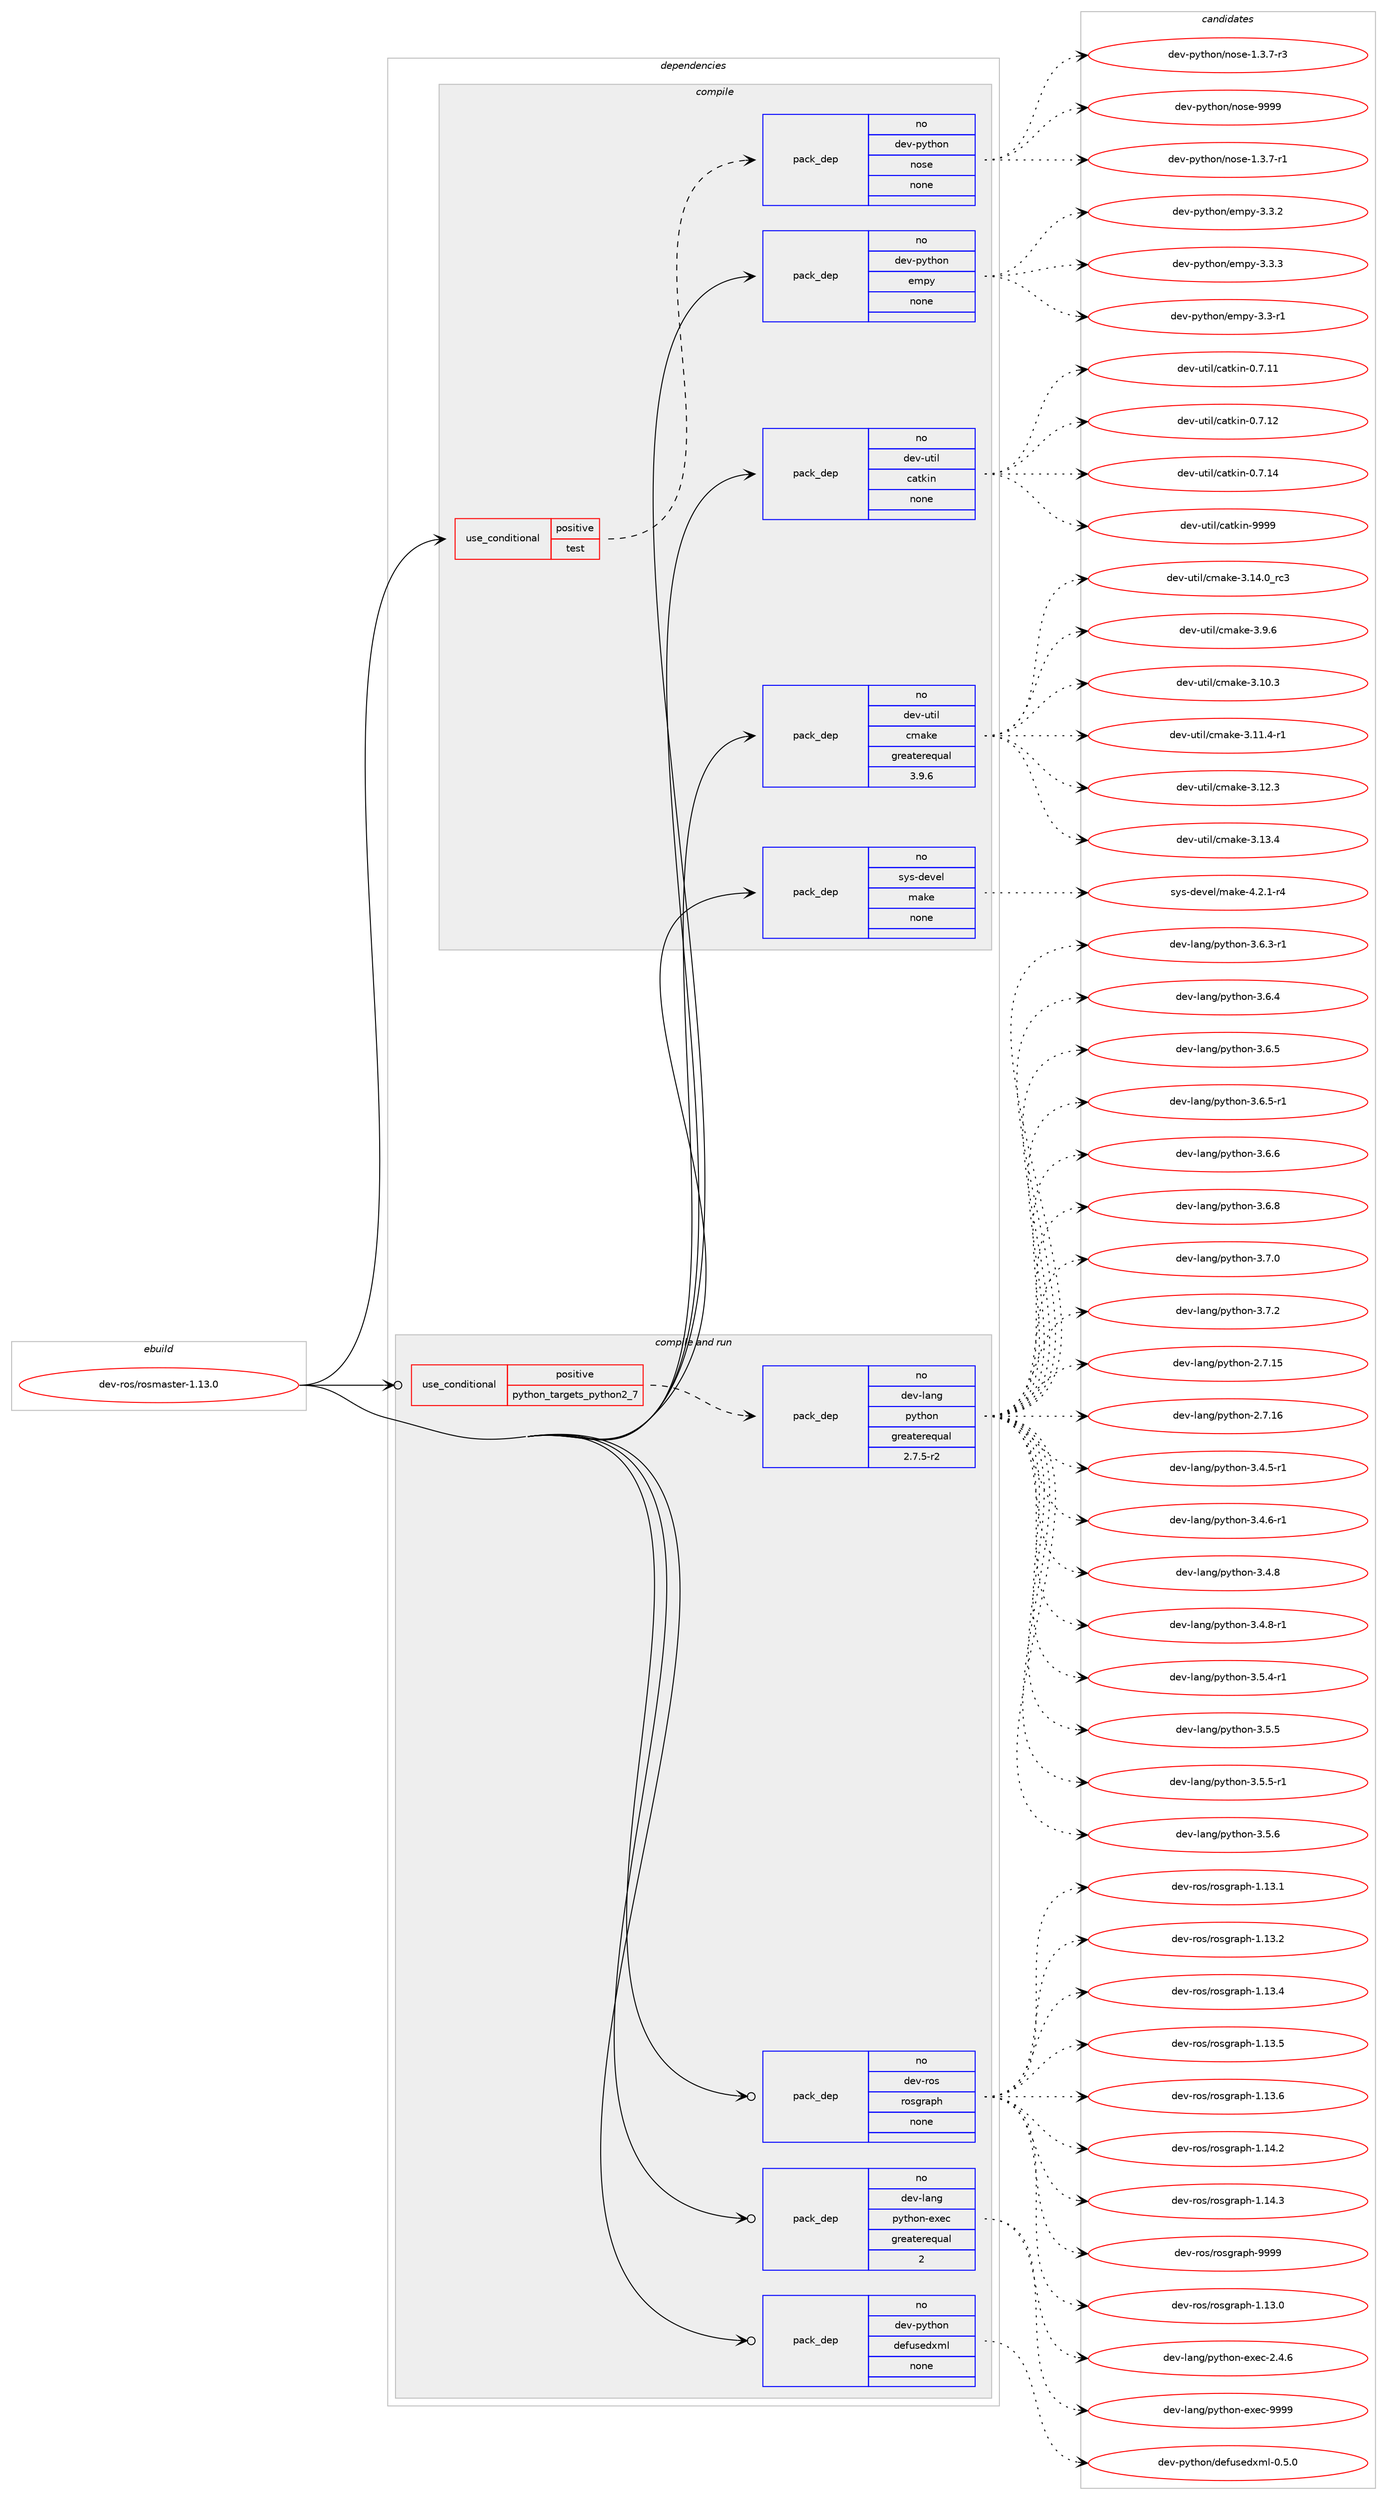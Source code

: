 digraph prolog {

# *************
# Graph options
# *************

newrank=true;
concentrate=true;
compound=true;
graph [rankdir=LR,fontname=Helvetica,fontsize=10,ranksep=1.5];#, ranksep=2.5, nodesep=0.2];
edge  [arrowhead=vee];
node  [fontname=Helvetica,fontsize=10];

# **********
# The ebuild
# **********

subgraph cluster_leftcol {
color=gray;
rank=same;
label=<<i>ebuild</i>>;
id [label="dev-ros/rosmaster-1.13.0", color=red, width=4, href="../dev-ros/rosmaster-1.13.0.svg"];
}

# ****************
# The dependencies
# ****************

subgraph cluster_midcol {
color=gray;
label=<<i>dependencies</i>>;
subgraph cluster_compile {
fillcolor="#eeeeee";
style=filled;
label=<<i>compile</i>>;
subgraph cond390003 {
dependency1465968 [label=<<TABLE BORDER="0" CELLBORDER="1" CELLSPACING="0" CELLPADDING="4"><TR><TD ROWSPAN="3" CELLPADDING="10">use_conditional</TD></TR><TR><TD>positive</TD></TR><TR><TD>test</TD></TR></TABLE>>, shape=none, color=red];
subgraph pack1052575 {
dependency1465969 [label=<<TABLE BORDER="0" CELLBORDER="1" CELLSPACING="0" CELLPADDING="4" WIDTH="220"><TR><TD ROWSPAN="6" CELLPADDING="30">pack_dep</TD></TR><TR><TD WIDTH="110">no</TD></TR><TR><TD>dev-python</TD></TR><TR><TD>nose</TD></TR><TR><TD>none</TD></TR><TR><TD></TD></TR></TABLE>>, shape=none, color=blue];
}
dependency1465968:e -> dependency1465969:w [weight=20,style="dashed",arrowhead="vee"];
}
id:e -> dependency1465968:w [weight=20,style="solid",arrowhead="vee"];
subgraph pack1052576 {
dependency1465970 [label=<<TABLE BORDER="0" CELLBORDER="1" CELLSPACING="0" CELLPADDING="4" WIDTH="220"><TR><TD ROWSPAN="6" CELLPADDING="30">pack_dep</TD></TR><TR><TD WIDTH="110">no</TD></TR><TR><TD>dev-python</TD></TR><TR><TD>empy</TD></TR><TR><TD>none</TD></TR><TR><TD></TD></TR></TABLE>>, shape=none, color=blue];
}
id:e -> dependency1465970:w [weight=20,style="solid",arrowhead="vee"];
subgraph pack1052577 {
dependency1465971 [label=<<TABLE BORDER="0" CELLBORDER="1" CELLSPACING="0" CELLPADDING="4" WIDTH="220"><TR><TD ROWSPAN="6" CELLPADDING="30">pack_dep</TD></TR><TR><TD WIDTH="110">no</TD></TR><TR><TD>dev-util</TD></TR><TR><TD>catkin</TD></TR><TR><TD>none</TD></TR><TR><TD></TD></TR></TABLE>>, shape=none, color=blue];
}
id:e -> dependency1465971:w [weight=20,style="solid",arrowhead="vee"];
subgraph pack1052578 {
dependency1465972 [label=<<TABLE BORDER="0" CELLBORDER="1" CELLSPACING="0" CELLPADDING="4" WIDTH="220"><TR><TD ROWSPAN="6" CELLPADDING="30">pack_dep</TD></TR><TR><TD WIDTH="110">no</TD></TR><TR><TD>dev-util</TD></TR><TR><TD>cmake</TD></TR><TR><TD>greaterequal</TD></TR><TR><TD>3.9.6</TD></TR></TABLE>>, shape=none, color=blue];
}
id:e -> dependency1465972:w [weight=20,style="solid",arrowhead="vee"];
subgraph pack1052579 {
dependency1465973 [label=<<TABLE BORDER="0" CELLBORDER="1" CELLSPACING="0" CELLPADDING="4" WIDTH="220"><TR><TD ROWSPAN="6" CELLPADDING="30">pack_dep</TD></TR><TR><TD WIDTH="110">no</TD></TR><TR><TD>sys-devel</TD></TR><TR><TD>make</TD></TR><TR><TD>none</TD></TR><TR><TD></TD></TR></TABLE>>, shape=none, color=blue];
}
id:e -> dependency1465973:w [weight=20,style="solid",arrowhead="vee"];
}
subgraph cluster_compileandrun {
fillcolor="#eeeeee";
style=filled;
label=<<i>compile and run</i>>;
subgraph cond390004 {
dependency1465974 [label=<<TABLE BORDER="0" CELLBORDER="1" CELLSPACING="0" CELLPADDING="4"><TR><TD ROWSPAN="3" CELLPADDING="10">use_conditional</TD></TR><TR><TD>positive</TD></TR><TR><TD>python_targets_python2_7</TD></TR></TABLE>>, shape=none, color=red];
subgraph pack1052580 {
dependency1465975 [label=<<TABLE BORDER="0" CELLBORDER="1" CELLSPACING="0" CELLPADDING="4" WIDTH="220"><TR><TD ROWSPAN="6" CELLPADDING="30">pack_dep</TD></TR><TR><TD WIDTH="110">no</TD></TR><TR><TD>dev-lang</TD></TR><TR><TD>python</TD></TR><TR><TD>greaterequal</TD></TR><TR><TD>2.7.5-r2</TD></TR></TABLE>>, shape=none, color=blue];
}
dependency1465974:e -> dependency1465975:w [weight=20,style="dashed",arrowhead="vee"];
}
id:e -> dependency1465974:w [weight=20,style="solid",arrowhead="odotvee"];
subgraph pack1052581 {
dependency1465976 [label=<<TABLE BORDER="0" CELLBORDER="1" CELLSPACING="0" CELLPADDING="4" WIDTH="220"><TR><TD ROWSPAN="6" CELLPADDING="30">pack_dep</TD></TR><TR><TD WIDTH="110">no</TD></TR><TR><TD>dev-lang</TD></TR><TR><TD>python-exec</TD></TR><TR><TD>greaterequal</TD></TR><TR><TD>2</TD></TR></TABLE>>, shape=none, color=blue];
}
id:e -> dependency1465976:w [weight=20,style="solid",arrowhead="odotvee"];
subgraph pack1052582 {
dependency1465977 [label=<<TABLE BORDER="0" CELLBORDER="1" CELLSPACING="0" CELLPADDING="4" WIDTH="220"><TR><TD ROWSPAN="6" CELLPADDING="30">pack_dep</TD></TR><TR><TD WIDTH="110">no</TD></TR><TR><TD>dev-python</TD></TR><TR><TD>defusedxml</TD></TR><TR><TD>none</TD></TR><TR><TD></TD></TR></TABLE>>, shape=none, color=blue];
}
id:e -> dependency1465977:w [weight=20,style="solid",arrowhead="odotvee"];
subgraph pack1052583 {
dependency1465978 [label=<<TABLE BORDER="0" CELLBORDER="1" CELLSPACING="0" CELLPADDING="4" WIDTH="220"><TR><TD ROWSPAN="6" CELLPADDING="30">pack_dep</TD></TR><TR><TD WIDTH="110">no</TD></TR><TR><TD>dev-ros</TD></TR><TR><TD>rosgraph</TD></TR><TR><TD>none</TD></TR><TR><TD></TD></TR></TABLE>>, shape=none, color=blue];
}
id:e -> dependency1465978:w [weight=20,style="solid",arrowhead="odotvee"];
}
subgraph cluster_run {
fillcolor="#eeeeee";
style=filled;
label=<<i>run</i>>;
}
}

# **************
# The candidates
# **************

subgraph cluster_choices {
rank=same;
color=gray;
label=<<i>candidates</i>>;

subgraph choice1052575 {
color=black;
nodesep=1;
choice10010111845112121116104111110471101111151014549465146554511449 [label="dev-python/nose-1.3.7-r1", color=red, width=4,href="../dev-python/nose-1.3.7-r1.svg"];
choice10010111845112121116104111110471101111151014549465146554511451 [label="dev-python/nose-1.3.7-r3", color=red, width=4,href="../dev-python/nose-1.3.7-r3.svg"];
choice10010111845112121116104111110471101111151014557575757 [label="dev-python/nose-9999", color=red, width=4,href="../dev-python/nose-9999.svg"];
dependency1465969:e -> choice10010111845112121116104111110471101111151014549465146554511449:w [style=dotted,weight="100"];
dependency1465969:e -> choice10010111845112121116104111110471101111151014549465146554511451:w [style=dotted,weight="100"];
dependency1465969:e -> choice10010111845112121116104111110471101111151014557575757:w [style=dotted,weight="100"];
}
subgraph choice1052576 {
color=black;
nodesep=1;
choice1001011184511212111610411111047101109112121455146514511449 [label="dev-python/empy-3.3-r1", color=red, width=4,href="../dev-python/empy-3.3-r1.svg"];
choice1001011184511212111610411111047101109112121455146514650 [label="dev-python/empy-3.3.2", color=red, width=4,href="../dev-python/empy-3.3.2.svg"];
choice1001011184511212111610411111047101109112121455146514651 [label="dev-python/empy-3.3.3", color=red, width=4,href="../dev-python/empy-3.3.3.svg"];
dependency1465970:e -> choice1001011184511212111610411111047101109112121455146514511449:w [style=dotted,weight="100"];
dependency1465970:e -> choice1001011184511212111610411111047101109112121455146514650:w [style=dotted,weight="100"];
dependency1465970:e -> choice1001011184511212111610411111047101109112121455146514651:w [style=dotted,weight="100"];
}
subgraph choice1052577 {
color=black;
nodesep=1;
choice1001011184511711610510847999711610710511045484655464949 [label="dev-util/catkin-0.7.11", color=red, width=4,href="../dev-util/catkin-0.7.11.svg"];
choice1001011184511711610510847999711610710511045484655464950 [label="dev-util/catkin-0.7.12", color=red, width=4,href="../dev-util/catkin-0.7.12.svg"];
choice1001011184511711610510847999711610710511045484655464952 [label="dev-util/catkin-0.7.14", color=red, width=4,href="../dev-util/catkin-0.7.14.svg"];
choice100101118451171161051084799971161071051104557575757 [label="dev-util/catkin-9999", color=red, width=4,href="../dev-util/catkin-9999.svg"];
dependency1465971:e -> choice1001011184511711610510847999711610710511045484655464949:w [style=dotted,weight="100"];
dependency1465971:e -> choice1001011184511711610510847999711610710511045484655464950:w [style=dotted,weight="100"];
dependency1465971:e -> choice1001011184511711610510847999711610710511045484655464952:w [style=dotted,weight="100"];
dependency1465971:e -> choice100101118451171161051084799971161071051104557575757:w [style=dotted,weight="100"];
}
subgraph choice1052578 {
color=black;
nodesep=1;
choice1001011184511711610510847991099710710145514649484651 [label="dev-util/cmake-3.10.3", color=red, width=4,href="../dev-util/cmake-3.10.3.svg"];
choice10010111845117116105108479910997107101455146494946524511449 [label="dev-util/cmake-3.11.4-r1", color=red, width=4,href="../dev-util/cmake-3.11.4-r1.svg"];
choice1001011184511711610510847991099710710145514649504651 [label="dev-util/cmake-3.12.3", color=red, width=4,href="../dev-util/cmake-3.12.3.svg"];
choice1001011184511711610510847991099710710145514649514652 [label="dev-util/cmake-3.13.4", color=red, width=4,href="../dev-util/cmake-3.13.4.svg"];
choice1001011184511711610510847991099710710145514649524648951149951 [label="dev-util/cmake-3.14.0_rc3", color=red, width=4,href="../dev-util/cmake-3.14.0_rc3.svg"];
choice10010111845117116105108479910997107101455146574654 [label="dev-util/cmake-3.9.6", color=red, width=4,href="../dev-util/cmake-3.9.6.svg"];
dependency1465972:e -> choice1001011184511711610510847991099710710145514649484651:w [style=dotted,weight="100"];
dependency1465972:e -> choice10010111845117116105108479910997107101455146494946524511449:w [style=dotted,weight="100"];
dependency1465972:e -> choice1001011184511711610510847991099710710145514649504651:w [style=dotted,weight="100"];
dependency1465972:e -> choice1001011184511711610510847991099710710145514649514652:w [style=dotted,weight="100"];
dependency1465972:e -> choice1001011184511711610510847991099710710145514649524648951149951:w [style=dotted,weight="100"];
dependency1465972:e -> choice10010111845117116105108479910997107101455146574654:w [style=dotted,weight="100"];
}
subgraph choice1052579 {
color=black;
nodesep=1;
choice1151211154510010111810110847109971071014552465046494511452 [label="sys-devel/make-4.2.1-r4", color=red, width=4,href="../sys-devel/make-4.2.1-r4.svg"];
dependency1465973:e -> choice1151211154510010111810110847109971071014552465046494511452:w [style=dotted,weight="100"];
}
subgraph choice1052580 {
color=black;
nodesep=1;
choice10010111845108971101034711212111610411111045504655464953 [label="dev-lang/python-2.7.15", color=red, width=4,href="../dev-lang/python-2.7.15.svg"];
choice10010111845108971101034711212111610411111045504655464954 [label="dev-lang/python-2.7.16", color=red, width=4,href="../dev-lang/python-2.7.16.svg"];
choice1001011184510897110103471121211161041111104551465246534511449 [label="dev-lang/python-3.4.5-r1", color=red, width=4,href="../dev-lang/python-3.4.5-r1.svg"];
choice1001011184510897110103471121211161041111104551465246544511449 [label="dev-lang/python-3.4.6-r1", color=red, width=4,href="../dev-lang/python-3.4.6-r1.svg"];
choice100101118451089711010347112121116104111110455146524656 [label="dev-lang/python-3.4.8", color=red, width=4,href="../dev-lang/python-3.4.8.svg"];
choice1001011184510897110103471121211161041111104551465246564511449 [label="dev-lang/python-3.4.8-r1", color=red, width=4,href="../dev-lang/python-3.4.8-r1.svg"];
choice1001011184510897110103471121211161041111104551465346524511449 [label="dev-lang/python-3.5.4-r1", color=red, width=4,href="../dev-lang/python-3.5.4-r1.svg"];
choice100101118451089711010347112121116104111110455146534653 [label="dev-lang/python-3.5.5", color=red, width=4,href="../dev-lang/python-3.5.5.svg"];
choice1001011184510897110103471121211161041111104551465346534511449 [label="dev-lang/python-3.5.5-r1", color=red, width=4,href="../dev-lang/python-3.5.5-r1.svg"];
choice100101118451089711010347112121116104111110455146534654 [label="dev-lang/python-3.5.6", color=red, width=4,href="../dev-lang/python-3.5.6.svg"];
choice1001011184510897110103471121211161041111104551465446514511449 [label="dev-lang/python-3.6.3-r1", color=red, width=4,href="../dev-lang/python-3.6.3-r1.svg"];
choice100101118451089711010347112121116104111110455146544652 [label="dev-lang/python-3.6.4", color=red, width=4,href="../dev-lang/python-3.6.4.svg"];
choice100101118451089711010347112121116104111110455146544653 [label="dev-lang/python-3.6.5", color=red, width=4,href="../dev-lang/python-3.6.5.svg"];
choice1001011184510897110103471121211161041111104551465446534511449 [label="dev-lang/python-3.6.5-r1", color=red, width=4,href="../dev-lang/python-3.6.5-r1.svg"];
choice100101118451089711010347112121116104111110455146544654 [label="dev-lang/python-3.6.6", color=red, width=4,href="../dev-lang/python-3.6.6.svg"];
choice100101118451089711010347112121116104111110455146544656 [label="dev-lang/python-3.6.8", color=red, width=4,href="../dev-lang/python-3.6.8.svg"];
choice100101118451089711010347112121116104111110455146554648 [label="dev-lang/python-3.7.0", color=red, width=4,href="../dev-lang/python-3.7.0.svg"];
choice100101118451089711010347112121116104111110455146554650 [label="dev-lang/python-3.7.2", color=red, width=4,href="../dev-lang/python-3.7.2.svg"];
dependency1465975:e -> choice10010111845108971101034711212111610411111045504655464953:w [style=dotted,weight="100"];
dependency1465975:e -> choice10010111845108971101034711212111610411111045504655464954:w [style=dotted,weight="100"];
dependency1465975:e -> choice1001011184510897110103471121211161041111104551465246534511449:w [style=dotted,weight="100"];
dependency1465975:e -> choice1001011184510897110103471121211161041111104551465246544511449:w [style=dotted,weight="100"];
dependency1465975:e -> choice100101118451089711010347112121116104111110455146524656:w [style=dotted,weight="100"];
dependency1465975:e -> choice1001011184510897110103471121211161041111104551465246564511449:w [style=dotted,weight="100"];
dependency1465975:e -> choice1001011184510897110103471121211161041111104551465346524511449:w [style=dotted,weight="100"];
dependency1465975:e -> choice100101118451089711010347112121116104111110455146534653:w [style=dotted,weight="100"];
dependency1465975:e -> choice1001011184510897110103471121211161041111104551465346534511449:w [style=dotted,weight="100"];
dependency1465975:e -> choice100101118451089711010347112121116104111110455146534654:w [style=dotted,weight="100"];
dependency1465975:e -> choice1001011184510897110103471121211161041111104551465446514511449:w [style=dotted,weight="100"];
dependency1465975:e -> choice100101118451089711010347112121116104111110455146544652:w [style=dotted,weight="100"];
dependency1465975:e -> choice100101118451089711010347112121116104111110455146544653:w [style=dotted,weight="100"];
dependency1465975:e -> choice1001011184510897110103471121211161041111104551465446534511449:w [style=dotted,weight="100"];
dependency1465975:e -> choice100101118451089711010347112121116104111110455146544654:w [style=dotted,weight="100"];
dependency1465975:e -> choice100101118451089711010347112121116104111110455146544656:w [style=dotted,weight="100"];
dependency1465975:e -> choice100101118451089711010347112121116104111110455146554648:w [style=dotted,weight="100"];
dependency1465975:e -> choice100101118451089711010347112121116104111110455146554650:w [style=dotted,weight="100"];
}
subgraph choice1052581 {
color=black;
nodesep=1;
choice1001011184510897110103471121211161041111104510112010199455046524654 [label="dev-lang/python-exec-2.4.6", color=red, width=4,href="../dev-lang/python-exec-2.4.6.svg"];
choice10010111845108971101034711212111610411111045101120101994557575757 [label="dev-lang/python-exec-9999", color=red, width=4,href="../dev-lang/python-exec-9999.svg"];
dependency1465976:e -> choice1001011184510897110103471121211161041111104510112010199455046524654:w [style=dotted,weight="100"];
dependency1465976:e -> choice10010111845108971101034711212111610411111045101120101994557575757:w [style=dotted,weight="100"];
}
subgraph choice1052582 {
color=black;
nodesep=1;
choice1001011184511212111610411111047100101102117115101100120109108454846534648 [label="dev-python/defusedxml-0.5.0", color=red, width=4,href="../dev-python/defusedxml-0.5.0.svg"];
dependency1465977:e -> choice1001011184511212111610411111047100101102117115101100120109108454846534648:w [style=dotted,weight="100"];
}
subgraph choice1052583 {
color=black;
nodesep=1;
choice10010111845114111115471141111151031149711210445494649514648 [label="dev-ros/rosgraph-1.13.0", color=red, width=4,href="../dev-ros/rosgraph-1.13.0.svg"];
choice10010111845114111115471141111151031149711210445494649514649 [label="dev-ros/rosgraph-1.13.1", color=red, width=4,href="../dev-ros/rosgraph-1.13.1.svg"];
choice10010111845114111115471141111151031149711210445494649514650 [label="dev-ros/rosgraph-1.13.2", color=red, width=4,href="../dev-ros/rosgraph-1.13.2.svg"];
choice10010111845114111115471141111151031149711210445494649514652 [label="dev-ros/rosgraph-1.13.4", color=red, width=4,href="../dev-ros/rosgraph-1.13.4.svg"];
choice10010111845114111115471141111151031149711210445494649514653 [label="dev-ros/rosgraph-1.13.5", color=red, width=4,href="../dev-ros/rosgraph-1.13.5.svg"];
choice10010111845114111115471141111151031149711210445494649514654 [label="dev-ros/rosgraph-1.13.6", color=red, width=4,href="../dev-ros/rosgraph-1.13.6.svg"];
choice10010111845114111115471141111151031149711210445494649524650 [label="dev-ros/rosgraph-1.14.2", color=red, width=4,href="../dev-ros/rosgraph-1.14.2.svg"];
choice10010111845114111115471141111151031149711210445494649524651 [label="dev-ros/rosgraph-1.14.3", color=red, width=4,href="../dev-ros/rosgraph-1.14.3.svg"];
choice1001011184511411111547114111115103114971121044557575757 [label="dev-ros/rosgraph-9999", color=red, width=4,href="../dev-ros/rosgraph-9999.svg"];
dependency1465978:e -> choice10010111845114111115471141111151031149711210445494649514648:w [style=dotted,weight="100"];
dependency1465978:e -> choice10010111845114111115471141111151031149711210445494649514649:w [style=dotted,weight="100"];
dependency1465978:e -> choice10010111845114111115471141111151031149711210445494649514650:w [style=dotted,weight="100"];
dependency1465978:e -> choice10010111845114111115471141111151031149711210445494649514652:w [style=dotted,weight="100"];
dependency1465978:e -> choice10010111845114111115471141111151031149711210445494649514653:w [style=dotted,weight="100"];
dependency1465978:e -> choice10010111845114111115471141111151031149711210445494649514654:w [style=dotted,weight="100"];
dependency1465978:e -> choice10010111845114111115471141111151031149711210445494649524650:w [style=dotted,weight="100"];
dependency1465978:e -> choice10010111845114111115471141111151031149711210445494649524651:w [style=dotted,weight="100"];
dependency1465978:e -> choice1001011184511411111547114111115103114971121044557575757:w [style=dotted,weight="100"];
}
}

}
